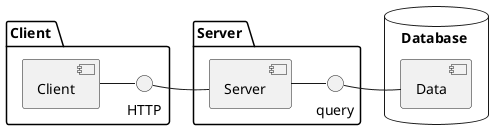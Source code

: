 @startuml

package "Client " {
[Client] - HTTP
}

package "Server " {
HTTP - [Server]
[Server] - query
}

database "Database "{
query - [Data]
}


@enduml